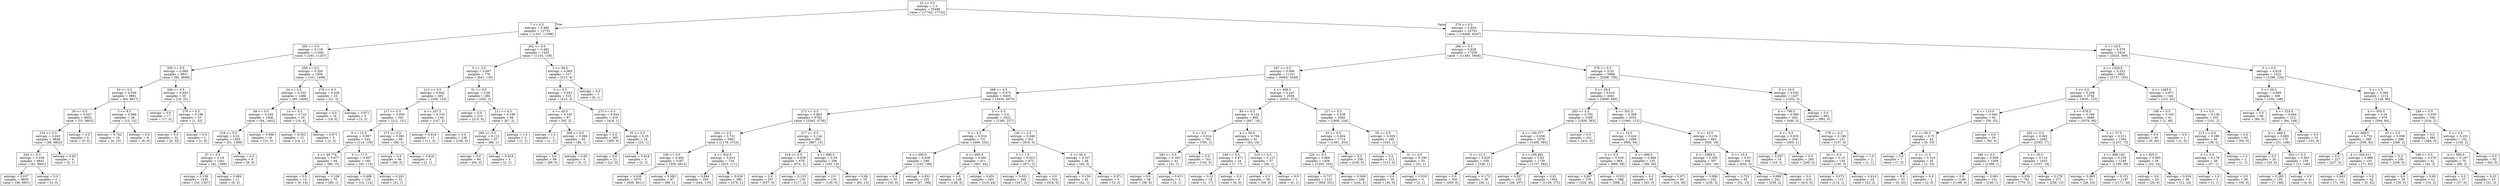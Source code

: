 digraph Tree {
node [shape=box] ;
0 [label="16 <= 0.5\nentropy = 1.0\nsamples = 35486\nvalue = [17743, 17743]"] ;
1 [label="7 <= 0.5\nentropy = 0.485\nsamples = 12733\nvalue = [1337, 11396]"] ;
0 -> 1 [labeldistance=2.5, labelangle=45, headlabel="True"] ;
2 [label="262 <= 0.5\nentropy = 0.118\nsamples = 11440\nvalue = [183, 11257]"] ;
1 -> 2 ;
3 [label="200 <= 0.5\nentropy = 0.069\nsamples = 9931\nvalue = [82, 9849]"] ;
2 -> 3 ;
4 [label="53 <= 0.5\nentropy = 0.056\nsamples = 9881\nvalue = [64, 9817]"] ;
3 -> 4 ;
5 [label="39 <= 0.5\nentropy = 0.047\nsamples = 9853\nvalue = [51, 9802]"] ;
4 -> 5 ;
6 [label="219 <= 0.5\nentropy = 0.043\nsamples = 9848\nvalue = [46, 9802]"] ;
5 -> 6 ;
7 [label="264 <= 0.5\nentropy = 0.039\nsamples = 9842\nvalue = [41, 9801]"] ;
6 -> 7 ;
8 [label="entropy = 0.037\nsamples = 9839\nvalue = [38, 9801]"] ;
7 -> 8 ;
9 [label="entropy = 0.0\nsamples = 3\nvalue = [3, 0]"] ;
7 -> 9 ;
10 [label="entropy = 0.65\nsamples = 6\nvalue = [5, 1]"] ;
6 -> 10 ;
11 [label="entropy = 0.0\nsamples = 5\nvalue = [5, 0]"] ;
5 -> 11 ;
12 [label="3 <= 8.5\nentropy = 0.996\nsamples = 28\nvalue = [13, 15]"] ;
4 -> 12 ;
13 [label="entropy = 0.742\nsamples = 19\nvalue = [4, 15]"] ;
12 -> 13 ;
14 [label="entropy = 0.0\nsamples = 9\nvalue = [9, 0]"] ;
12 -> 14 ;
15 [label="266 <= 0.5\nentropy = 0.943\nsamples = 50\nvalue = [18, 32]"] ;
3 -> 15 ;
16 [label="entropy = 0.0\nsamples = 17\nvalue = [17, 0]"] ;
15 -> 16 ;
17 [label="276 <= 0.5\nentropy = 0.196\nsamples = 33\nvalue = [1, 32]"] ;
15 -> 17 ;
18 [label="entropy = 0.0\nsamples = 32\nvalue = [0, 32]"] ;
17 -> 18 ;
19 [label="entropy = 0.0\nsamples = 1\nvalue = [1, 0]"] ;
17 -> 19 ;
20 [label="259 <= 0.5\nentropy = 0.354\nsamples = 1509\nvalue = [101, 1408]"] ;
2 -> 20 ;
21 [label="24 <= 0.5\nentropy = 0.302\nsamples = 1486\nvalue = [80, 1406]"] ;
20 -> 21 ;
22 [label="49 <= 0.5\nentropy = 0.259\nsamples = 1466\nvalue = [64, 1402]"] ;
21 -> 22 ;
23 [label="218 <= 0.5\nentropy = 0.22\nsamples = 1450\nvalue = [51, 1399]"] ;
22 -> 23 ;
24 [label="37 <= 0.5\nentropy = 0.19\nsamples = 1441\nvalue = [42, 1399]"] ;
23 -> 24 ;
25 [label="entropy = 0.158\nsamples = 1430\nvalue = [33, 1397]"] ;
24 -> 25 ;
26 [label="entropy = 0.684\nsamples = 11\nvalue = [9, 2]"] ;
24 -> 26 ;
27 [label="entropy = 0.0\nsamples = 9\nvalue = [9, 0]"] ;
23 -> 27 ;
28 [label="entropy = 0.696\nsamples = 16\nvalue = [13, 3]"] ;
22 -> 28 ;
29 [label="14 <= 0.5\nentropy = 0.722\nsamples = 20\nvalue = [16, 4]"] ;
21 -> 29 ;
30 [label="entropy = 0.353\nsamples = 15\nvalue = [14, 1]"] ;
29 -> 30 ;
31 [label="entropy = 0.971\nsamples = 5\nvalue = [2, 3]"] ;
29 -> 31 ;
32 [label="276 <= 0.5\nentropy = 0.426\nsamples = 23\nvalue = [21, 2]"] ;
20 -> 32 ;
33 [label="entropy = 0.0\nsamples = 18\nvalue = [18, 0]"] ;
32 -> 33 ;
34 [label="entropy = 0.971\nsamples = 5\nvalue = [3, 2]"] ;
32 -> 34 ;
35 [label="262 <= 0.5\nentropy = 0.492\nsamples = 1293\nvalue = [1154, 139]"] ;
1 -> 35 ;
36 [label="5 <= 2.5\nentropy = 0.667\nsamples = 776\nvalue = [641, 135]"] ;
35 -> 36 ;
37 [label="213 <= 0.5\nentropy = 0.842\nsamples = 492\nvalue = [359, 133]"] ;
36 -> 37 ;
38 [label="217 <= 0.5\nentropy = 0.959\nsamples = 343\nvalue = [212, 131]"] ;
37 -> 38 ;
39 [label="0 <= 12.5\nentropy = 0.997\nsamples = 244\nvalue = [114, 130]"] ;
38 -> 39 ;
40 [label="4 <= 49.774\nentropy = 0.677\nsamples = 84\nvalue = [69, 15]"] ;
39 -> 40 ;
41 [label="entropy = 0.0\nsamples = 14\nvalue = [0, 14]"] ;
40 -> 41 ;
42 [label="entropy = 0.108\nsamples = 70\nvalue = [69, 1]"] ;
40 -> 42 ;
43 [label="0 <= 17.5\nentropy = 0.857\nsamples = 160\nvalue = [45, 115]"] ;
39 -> 43 ;
44 [label="entropy = 0.498\nsamples = 128\nvalue = [14, 114]"] ;
43 -> 44 ;
45 [label="entropy = 0.201\nsamples = 32\nvalue = [31, 1]"] ;
43 -> 45 ;
46 [label="273 <= 0.5\nentropy = 0.081\nsamples = 99\nvalue = [98, 1]"] ;
38 -> 46 ;
47 [label="entropy = 0.0\nsamples = 96\nvalue = [96, 0]"] ;
46 -> 47 ;
48 [label="entropy = 0.918\nsamples = 3\nvalue = [2, 1]"] ;
46 -> 48 ;
49 [label="4 <= 247.5\nentropy = 0.103\nsamples = 149\nvalue = [147, 2]"] ;
37 -> 49 ;
50 [label="entropy = 0.619\nsamples = 13\nvalue = [11, 2]"] ;
49 -> 50 ;
51 [label="entropy = 0.0\nsamples = 136\nvalue = [136, 0]"] ;
49 -> 51 ;
52 [label="51 <= 0.5\nentropy = 0.06\nsamples = 284\nvalue = [282, 2]"] ;
36 -> 52 ;
53 [label="entropy = 0.0\nsamples = 215\nvalue = [215, 0]"] ;
52 -> 53 ;
54 [label="211 <= 0.5\nentropy = 0.189\nsamples = 69\nvalue = [67, 2]"] ;
52 -> 54 ;
55 [label="285 <= 0.5\nentropy = 0.112\nsamples = 67\nvalue = [66, 1]"] ;
54 -> 55 ;
56 [label="entropy = 0.0\nsamples = 64\nvalue = [64, 0]"] ;
55 -> 56 ;
57 [label="entropy = 0.918\nsamples = 3\nvalue = [2, 1]"] ;
55 -> 57 ;
58 [label="entropy = 1.0\nsamples = 2\nvalue = [1, 1]"] ;
54 -> 58 ;
59 [label="3 <= 94.5\nentropy = 0.065\nsamples = 517\nvalue = [513, 4]"] ;
35 -> 59 ;
60 [label="3 <= 0.5\nentropy = 0.052\nsamples = 516\nvalue = [513, 3]"] ;
59 -> 60 ;
61 [label="4 <= 40.0\nentropy = 0.145\nsamples = 97\nvalue = [95, 2]"] ;
60 -> 61 ;
62 [label="entropy = 1.0\nsamples = 2\nvalue = [1, 1]"] ;
61 -> 62 ;
63 [label="268 <= 0.5\nentropy = 0.084\nsamples = 95\nvalue = [94, 1]"] ;
61 -> 63 ;
64 [label="entropy = 0.0\nsamples = 89\nvalue = [89, 0]"] ;
63 -> 64 ;
65 [label="entropy = 0.65\nsamples = 6\nvalue = [5, 1]"] ;
63 -> 65 ;
66 [label="273 <= 0.5\nentropy = 0.024\nsamples = 419\nvalue = [418, 1]"] ;
60 -> 66 ;
67 [label="entropy = 0.0\nsamples = 395\nvalue = [395, 0]"] ;
66 -> 67 ;
68 [label="35 <= 0.5\nentropy = 0.25\nsamples = 24\nvalue = [23, 1]"] ;
66 -> 68 ;
69 [label="entropy = 0.0\nsamples = 21\nvalue = [21, 0]"] ;
68 -> 69 ;
70 [label="entropy = 0.918\nsamples = 3\nvalue = [2, 1]"] ;
68 -> 70 ;
71 [label="entropy = 0.0\nsamples = 1\nvalue = [0, 1]"] ;
59 -> 71 ;
72 [label="270 <= 0.5\nentropy = 0.854\nsamples = 22753\nvalue = [16406, 6347]"] ;
0 -> 72 [labeldistance=2.5, labelangle=-45, headlabel="False"] ;
73 [label="266 <= 0.5\nentropy = 0.928\nsamples = 17329\nvalue = [11381, 5948]"] ;
72 -> 73 ;
74 [label="267 <= 0.5\nentropy = 0.996\nsamples = 11331\nvalue = [6083, 5248]"] ;
73 -> 74 ;
75 [label="268 <= 0.5\nentropy = 0.975\nsamples = 8405\nvalue = [3430, 4975]"] ;
74 -> 75 ;
76 [label="273 <= 0.5\nentropy = 0.883\nsamples = 6783\nvalue = [2045, 4738]"] ;
75 -> 76 ;
77 [label="264 <= 0.5\nentropy = 0.721\nsamples = 5901\nvalue = [1178, 4723]"] ;
76 -> 77 ;
78 [label="258 <= 0.5\nentropy = 0.492\nsamples = 5167\nvalue = [555, 4612]"] ;
77 -> 78 ;
79 [label="entropy = 0.438\nsamples = 5070\nvalue = [459, 4611]"] ;
78 -> 79 ;
80 [label="entropy = 0.083\nsamples = 97\nvalue = [96, 1]"] ;
78 -> 80 ;
81 [label="4 <= 952.5\nentropy = 0.613\nsamples = 734\nvalue = [623, 111]"] ;
77 -> 81 ;
82 [label="entropy = 0.894\nsamples = 354\nvalue = [244, 110]"] ;
81 -> 82 ;
83 [label="entropy = 0.026\nsamples = 380\nvalue = [379, 1]"] ;
81 -> 83 ;
84 [label="217 <= 0.5\nentropy = 0.124\nsamples = 882\nvalue = [867, 15]"] ;
76 -> 84 ;
85 [label="218 <= 0.5\nentropy = 0.029\nsamples = 676\nvalue = [674, 2]"] ;
84 -> 85 ;
86 [label="entropy = 0.0\nsamples = 557\nvalue = [557, 0]"] ;
85 -> 86 ;
87 [label="entropy = 0.123\nsamples = 119\nvalue = [117, 2]"] ;
85 -> 87 ;
88 [label="4 <= 999.5\nentropy = 0.34\nsamples = 206\nvalue = [193, 13]"] ;
84 -> 88 ;
89 [label="entropy = 0.0\nsamples = 130\nvalue = [130, 0]"] ;
88 -> 89 ;
90 [label="entropy = 0.66\nsamples = 76\nvalue = [63, 13]"] ;
88 -> 90 ;
91 [label="5 <= 0.5\nentropy = 0.6\nsamples = 1622\nvalue = [1385, 237]"] ;
75 -> 91 ;
92 [label="0 <= 6.5\nentropy = 0.916\nsamples = 701\nvalue = [469, 232]"] ;
91 -> 92 ;
93 [label="4 <= 695.0\nentropy = 0.936\nsamples = 290\nvalue = [102, 188]"] ;
92 -> 93 ;
94 [label="entropy = 0.0\nsamples = 35\nvalue = [35, 0]"] ;
93 -> 94 ;
95 [label="entropy = 0.831\nsamples = 255\nvalue = [67, 188]"] ;
93 -> 95 ;
96 [label="4 <= 695.0\nentropy = 0.491\nsamples = 411\nvalue = [367, 44]"] ;
92 -> 96 ;
97 [label="entropy = 0.0\nsamples = 148\nvalue = [148, 0]"] ;
96 -> 97 ;
98 [label="entropy = 0.651\nsamples = 263\nvalue = [219, 44]"] ;
96 -> 98 ;
99 [label="145 <= 0.5\nentropy = 0.049\nsamples = 921\nvalue = [916, 5]"] ;
91 -> 99 ;
100 [label="5 <= 1.5\nentropy = 0.023\nsamples = 873\nvalue = [871, 2]"] ;
99 -> 100 ;
101 [label="entropy = 0.051\nsamples = 349\nvalue = [347, 2]"] ;
100 -> 101 ;
102 [label="entropy = 0.0\nsamples = 524\nvalue = [524, 0]"] ;
100 -> 102 ;
103 [label="5 <= 65.0\nentropy = 0.337\nsamples = 48\nvalue = [45, 3]"] ;
99 -> 103 ;
104 [label="entropy = 0.159\nsamples = 43\nvalue = [42, 1]"] ;
103 -> 104 ;
105 [label="entropy = 0.971\nsamples = 5\nvalue = [3, 2]"] ;
103 -> 105 ;
106 [label="4 <= 499.5\nentropy = 0.447\nsamples = 2926\nvalue = [2653, 273]"] ;
74 -> 106 ;
107 [label="80 <= 0.5\nentropy = 0.152\nsamples = 866\nvalue = [847, 19]"] ;
106 -> 107 ;
108 [label="0 <= 0.5\nentropy = 0.014\nsamples = 785\nvalue = [784, 1]"] ;
107 -> 108 ;
109 [label="283 <= 0.5\nentropy = 0.162\nsamples = 42\nvalue = [41, 1]"] ;
108 -> 109 ;
110 [label="entropy = 0.0\nsamples = 38\nvalue = [38, 0]"] ;
109 -> 110 ;
111 [label="entropy = 0.811\nsamples = 4\nvalue = [3, 1]"] ;
109 -> 111 ;
112 [label="entropy = 0.0\nsamples = 743\nvalue = [743, 0]"] ;
108 -> 112 ;
113 [label="4 <= 90.0\nentropy = 0.764\nsamples = 81\nvalue = [63, 18]"] ;
107 -> 113 ;
114 [label="249 <= 0.5\nentropy = 0.871\nsamples = 24\nvalue = [7, 17]"] ;
113 -> 114 ;
115 [label="entropy = 0.31\nsamples = 18\nvalue = [1, 17]"] ;
114 -> 115 ;
116 [label="entropy = 0.0\nsamples = 6\nvalue = [6, 0]"] ;
114 -> 116 ;
117 [label="210 <= 0.5\nentropy = 0.127\nsamples = 57\nvalue = [56, 1]"] ;
113 -> 117 ;
118 [label="entropy = 0.0\nsamples = 56\nvalue = [56, 0]"] ;
117 -> 118 ;
119 [label="entropy = 0.0\nsamples = 1\nvalue = [0, 1]"] ;
117 -> 119 ;
120 [label="217 <= 0.5\nentropy = 0.539\nsamples = 2060\nvalue = [1806, 254]"] ;
106 -> 120 ;
121 [label="43 <= 0.5\nentropy = 0.604\nsamples = 1714\nvalue = [1461, 253]"] ;
120 -> 121 ;
122 [label="220 <= 0.5\nentropy = 0.666\nsamples = 1456\nvalue = [1203, 253]"] ;
121 -> 122 ;
123 [label="entropy = 0.737\nsamples = 1210\nvalue = [959, 251]"] ;
122 -> 123 ;
124 [label="entropy = 0.068\nsamples = 246\nvalue = [244, 2]"] ;
122 -> 124 ;
125 [label="entropy = 0.0\nsamples = 258\nvalue = [258, 0]"] ;
121 -> 125 ;
126 [label="29 <= 0.5\nentropy = 0.029\nsamples = 346\nvalue = [345, 1]"] ;
120 -> 126 ;
127 [label="entropy = 0.0\nsamples = 313\nvalue = [313, 0]"] ;
126 -> 127 ;
128 [label="31 <= 0.5\nentropy = 0.196\nsamples = 33\nvalue = [32, 1]"] ;
126 -> 128 ;
129 [label="entropy = 0.0\nsamples = 30\nvalue = [30, 0]"] ;
128 -> 129 ;
130 [label="entropy = 0.918\nsamples = 3\nvalue = [2, 1]"] ;
128 -> 130 ;
131 [label="276 <= 0.5\nentropy = 0.52\nsamples = 5998\nvalue = [5298, 700]"] ;
73 -> 131 ;
132 [label="3 <= 20.5\nentropy = 0.616\nsamples = 4561\nvalue = [3866, 695]"] ;
131 -> 132 ;
133 [label="283 <= 0.5\nentropy = 0.782\nsamples = 2509\nvalue = [1926, 583]"] ;
132 -> 133 ;
134 [label="4 <= 150.077\nentropy = 0.856\nsamples = 2078\nvalue = [1495, 583]"] ;
133 -> 134 ;
135 [label="0 <= 21.5\nentropy = 0.029\nsamples = 339\nvalue = [338, 1]"] ;
134 -> 135 ;
136 [label="entropy = 0.0\nsamples = 300\nvalue = [300, 0]"] ;
135 -> 136 ;
137 [label="entropy = 0.172\nsamples = 39\nvalue = [38, 1]"] ;
135 -> 137 ;
138 [label="4 <= 195.462\nentropy = 0.92\nsamples = 1739\nvalue = [1157, 582]"] ;
134 -> 138 ;
139 [label="entropy = 0.527\nsamples = 235\nvalue = [28, 207]"] ;
138 -> 139 ;
140 [label="entropy = 0.81\nsamples = 1504\nvalue = [1129, 375]"] ;
138 -> 140 ;
141 [label="entropy = 0.0\nsamples = 431\nvalue = [431, 0]"] ;
133 -> 141 ;
142 [label="4 <= 501.5\nentropy = 0.306\nsamples = 2052\nvalue = [1940, 112]"] ;
132 -> 142 ;
143 [label="5 <= 14.5\nentropy = 0.424\nsamples = 1089\nvalue = [995, 94]"] ;
142 -> 143 ;
144 [label="5 <= 0.5\nentropy = 0.328\nsamples = 964\nvalue = [906, 58]"] ;
143 -> 144 ;
145 [label="entropy = 0.607\nsamples = 376\nvalue = [320, 56]"] ;
144 -> 145 ;
146 [label="entropy = 0.033\nsamples = 588\nvalue = [586, 2]"] ;
144 -> 146 ;
147 [label="4 <= 499.5\nentropy = 0.866\nsamples = 125\nvalue = [89, 36]"] ;
143 -> 147 ;
148 [label="entropy = 0.0\nsamples = 65\nvalue = [65, 0]"] ;
147 -> 148 ;
149 [label="entropy = 0.971\nsamples = 60\nvalue = [24, 36]"] ;
147 -> 149 ;
150 [label="0 <= 10.5\nentropy = 0.134\nsamples = 963\nvalue = [945, 18]"] ;
142 -> 150 ;
151 [label="4 <= 1099.5\nentropy = 0.295\nsamples = 307\nvalue = [291, 16]"] ;
150 -> 151 ;
152 [label="entropy = 0.096\nsamples = 242\nvalue = [239, 3]"] ;
151 -> 152 ;
153 [label="entropy = 0.722\nsamples = 65\nvalue = [52, 13]"] ;
151 -> 153 ;
154 [label="0 <= 15.5\nentropy = 0.03\nsamples = 656\nvalue = [654, 2]"] ;
150 -> 154 ;
155 [label="entropy = 0.069\nsamples = 241\nvalue = [239, 2]"] ;
154 -> 155 ;
156 [label="entropy = 0.0\nsamples = 415\nvalue = [415, 0]"] ;
154 -> 156 ;
157 [label="0 <= 10.5\nentropy = 0.033\nsamples = 1437\nvalue = [1432, 5]"] ;
131 -> 157 ;
158 [label="4 <= 799.5\nentropy = 0.089\nsamples = 445\nvalue = [440, 5]"] ;
157 -> 158 ;
159 [label="4 <= 0.5\nentropy = 0.032\nsamples = 304\nvalue = [303, 1]"] ;
158 -> 159 ;
160 [label="entropy = 0.297\nsamples = 19\nvalue = [18, 1]"] ;
159 -> 160 ;
161 [label="entropy = 0.0\nsamples = 285\nvalue = [285, 0]"] ;
159 -> 161 ;
162 [label="178 <= 0.5\nentropy = 0.186\nsamples = 141\nvalue = [137, 4]"] ;
158 -> 162 ;
163 [label="34 <= 0.5\nentropy = 0.15\nsamples = 139\nvalue = [136, 3]"] ;
162 -> 163 ;
164 [label="entropy = 0.072\nsamples = 115\nvalue = [114, 1]"] ;
163 -> 164 ;
165 [label="entropy = 0.414\nsamples = 24\nvalue = [22, 2]"] ;
163 -> 165 ;
166 [label="entropy = 1.0\nsamples = 2\nvalue = [1, 1]"] ;
162 -> 166 ;
167 [label="entropy = 0.0\nsamples = 992\nvalue = [992, 0]"] ;
157 -> 167 ;
168 [label="0 <= 18.5\nentropy = 0.379\nsamples = 5424\nvalue = [5025, 399]"] ;
72 -> 168 ;
169 [label="4 <= 1429.0\nentropy = 0.253\nsamples = 3902\nvalue = [3737, 165]"] ;
168 -> 169 ;
170 [label="3 <= 0.5\nentropy = 0.208\nsamples = 3758\nvalue = [3635, 123]"] ;
169 -> 170 ;
171 [label="4 <= 115.0\nentropy = 0.942\nsamples = 92\nvalue = [59, 33]"] ;
170 -> 171 ;
172 [label="4 <= 95.0\nentropy = 0.75\nsamples = 42\nvalue = [9, 33]"] ;
171 -> 172 ;
173 [label="entropy = 0.0\nsamples = 7\nvalue = [7, 0]"] ;
172 -> 173 ;
174 [label="0 <= 11.5\nentropy = 0.316\nsamples = 35\nvalue = [2, 33]"] ;
172 -> 174 ;
175 [label="entropy = 0.0\nsamples = 33\nvalue = [0, 33]"] ;
174 -> 175 ;
176 [label="entropy = 0.0\nsamples = 2\nvalue = [2, 0]"] ;
174 -> 176 ;
177 [label="entropy = 0.0\nsamples = 50\nvalue = [50, 0]"] ;
171 -> 177 ;
178 [label="4 <= 678.5\nentropy = 0.166\nsamples = 3666\nvalue = [3576, 90]"] ;
170 -> 178 ;
179 [label="262 <= 0.5\nentropy = 0.062\nsamples = 2362\nvalue = [2345, 17]"] ;
178 -> 179 ;
180 [label="280 <= 0.5\nentropy = 0.009\nsamples = 1309\nvalue = [1308, 1]"] ;
179 -> 180 ;
181 [label="entropy = 0.0\nsamples = 1168\nvalue = [1168, 0]"] ;
180 -> 181 ;
182 [label="entropy = 0.061\nsamples = 141\nvalue = [140, 1]"] ;
180 -> 182 ;
183 [label="3 <= 20.5\nentropy = 0.114\nsamples = 1053\nvalue = [1037, 16]"] ;
179 -> 183 ;
184 [label="entropy = 0.036\nsamples = 782\nvalue = [779, 3]"] ;
183 -> 184 ;
185 [label="entropy = 0.278\nsamples = 271\nvalue = [258, 13]"] ;
183 -> 185 ;
186 [label="3 <= 27.5\nentropy = 0.311\nsamples = 1304\nvalue = [1231, 73]"] ;
178 -> 186 ;
187 [label="4 <= 698.145\nentropy = 0.239\nsamples = 1248\nvalue = [1199, 49]"] ;
186 -> 187 ;
188 [label="entropy = 0.993\nsamples = 51\nvalue = [28, 23]"] ;
187 -> 188 ;
189 [label="entropy = 0.151\nsamples = 1197\nvalue = [1171, 26]"] ;
187 -> 189 ;
190 [label="4 <= 925.0\nentropy = 0.985\nsamples = 56\nvalue = [32, 24]"] ;
186 -> 190 ;
191 [label="entropy = 0.0\nsamples = 20\nvalue = [20, 0]"] ;
190 -> 191 ;
192 [label="entropy = 0.918\nsamples = 36\nvalue = [12, 24]"] ;
190 -> 192 ;
193 [label="4 <= 1465.0\nentropy = 0.871\nsamples = 144\nvalue = [102, 42]"] ;
169 -> 193 ;
194 [label="198 <= 0.5\nentropy = 0.165\nsamples = 41\nvalue = [1, 40]"] ;
193 -> 194 ;
195 [label="entropy = 0.0\nsamples = 40\nvalue = [0, 40]"] ;
194 -> 195 ;
196 [label="entropy = 0.0\nsamples = 1\nvalue = [1, 0]"] ;
194 -> 196 ;
197 [label="5 <= 0.5\nentropy = 0.138\nsamples = 103\nvalue = [101, 2]"] ;
193 -> 197 ;
198 [label="213 <= 0.5\nentropy = 0.286\nsamples = 40\nvalue = [38, 2]"] ;
197 -> 198 ;
199 [label="0 <= 0.5\nentropy = 0.176\nsamples = 38\nvalue = [37, 1]"] ;
198 -> 199 ;
200 [label="entropy = 1.0\nsamples = 2\nvalue = [1, 1]"] ;
199 -> 200 ;
201 [label="entropy = 0.0\nsamples = 36\nvalue = [36, 0]"] ;
199 -> 201 ;
202 [label="entropy = 1.0\nsamples = 2\nvalue = [1, 1]"] ;
198 -> 202 ;
203 [label="entropy = 0.0\nsamples = 63\nvalue = [63, 0]"] ;
197 -> 203 ;
204 [label="5 <= 0.5\nentropy = 0.619\nsamples = 1522\nvalue = [1288, 234]"] ;
168 -> 204 ;
205 [label="3 <= 20.5\nentropy = 0.999\nsamples = 308\nvalue = [160, 148]"] ;
204 -> 205 ;
206 [label="entropy = 0.0\nsamples = 96\nvalue = [96, 0]"] ;
205 -> 206 ;
207 [label="4 <= 525.0\nentropy = 0.884\nsamples = 212\nvalue = [64, 148]"] ;
205 -> 207 ;
208 [label="4 <= 489.5\nentropy = 0.665\nsamples = 179\nvalue = [31, 148]"] ;
207 -> 208 ;
209 [label="entropy = 0.0\nsamples = 20\nvalue = [20, 0]"] ;
208 -> 209 ;
210 [label="262 <= 0.5\nentropy = 0.363\nsamples = 159\nvalue = [11, 148]"] ;
208 -> 210 ;
211 [label="entropy = 0.265\nsamples = 155\nvalue = [7, 148]"] ;
210 -> 211 ;
212 [label="entropy = 0.0\nsamples = 4\nvalue = [4, 0]"] ;
210 -> 212 ;
213 [label="entropy = 0.0\nsamples = 33\nvalue = [33, 0]"] ;
207 -> 213 ;
214 [label="5 <= 1.5\nentropy = 0.369\nsamples = 1214\nvalue = [1128, 86]"] ;
204 -> 214 ;
215 [label="4 <= 505.0\nentropy = 0.54\nsamples = 678\nvalue = [594, 84]"] ;
214 -> 215 ;
216 [label="4 <= 499.5\nentropy = 0.752\nsamples = 380\nvalue = [298, 82]"] ;
215 -> 216 ;
217 [label="entropy = 0.0\nsamples = 227\nvalue = [227, 0]"] ;
216 -> 217 ;
218 [label="4 <= 500.011\nentropy = 0.996\nsamples = 153\nvalue = [71, 82]"] ;
216 -> 218 ;
219 [label="entropy = 0.943\nsamples = 111\nvalue = [71, 40]"] ;
218 -> 219 ;
220 [label="entropy = 0.0\nsamples = 42\nvalue = [0, 42]"] ;
218 -> 220 ;
221 [label="33 <= 0.5\nentropy = 0.058\nsamples = 298\nvalue = [296, 2]"] ;
215 -> 221 ;
222 [label="entropy = 0.0\nsamples = 256\nvalue = [256, 0]"] ;
221 -> 222 ;
223 [label="198 <= 0.5\nentropy = 0.276\nsamples = 42\nvalue = [40, 2]"] ;
221 -> 223 ;
224 [label="entropy = 0.0\nsamples = 30\nvalue = [30, 0]"] ;
223 -> 224 ;
225 [label="entropy = 0.65\nsamples = 12\nvalue = [10, 2]"] ;
223 -> 225 ;
226 [label="249 <= 0.5\nentropy = 0.035\nsamples = 536\nvalue = [534, 2]"] ;
214 -> 226 ;
227 [label="entropy = 0.0\nsamples = 384\nvalue = [384, 0]"] ;
226 -> 227 ;
228 [label="5 <= 3.5\nentropy = 0.101\nsamples = 152\nvalue = [150, 2]"] ;
226 -> 228 ;
229 [label="4 <= 580.0\nentropy = 0.187\nsamples = 70\nvalue = [68, 2]"] ;
228 -> 229 ;
230 [label="entropy = 0.0\nsamples = 37\nvalue = [37, 0]"] ;
229 -> 230 ;
231 [label="entropy = 0.33\nsamples = 33\nvalue = [31, 2]"] ;
229 -> 231 ;
232 [label="entropy = 0.0\nsamples = 82\nvalue = [82, 0]"] ;
228 -> 232 ;
}